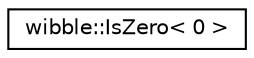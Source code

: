 digraph G
{
  edge [fontname="Helvetica",fontsize="10",labelfontname="Helvetica",labelfontsize="10"];
  node [fontname="Helvetica",fontsize="10",shape=record];
  rankdir="LR";
  Node1 [label="wibble::IsZero\< 0 \>",height=0.2,width=0.4,color="black", fillcolor="white", style="filled",URL="$structwibble_1_1IsZero_3_010_01_4.html"];
}
